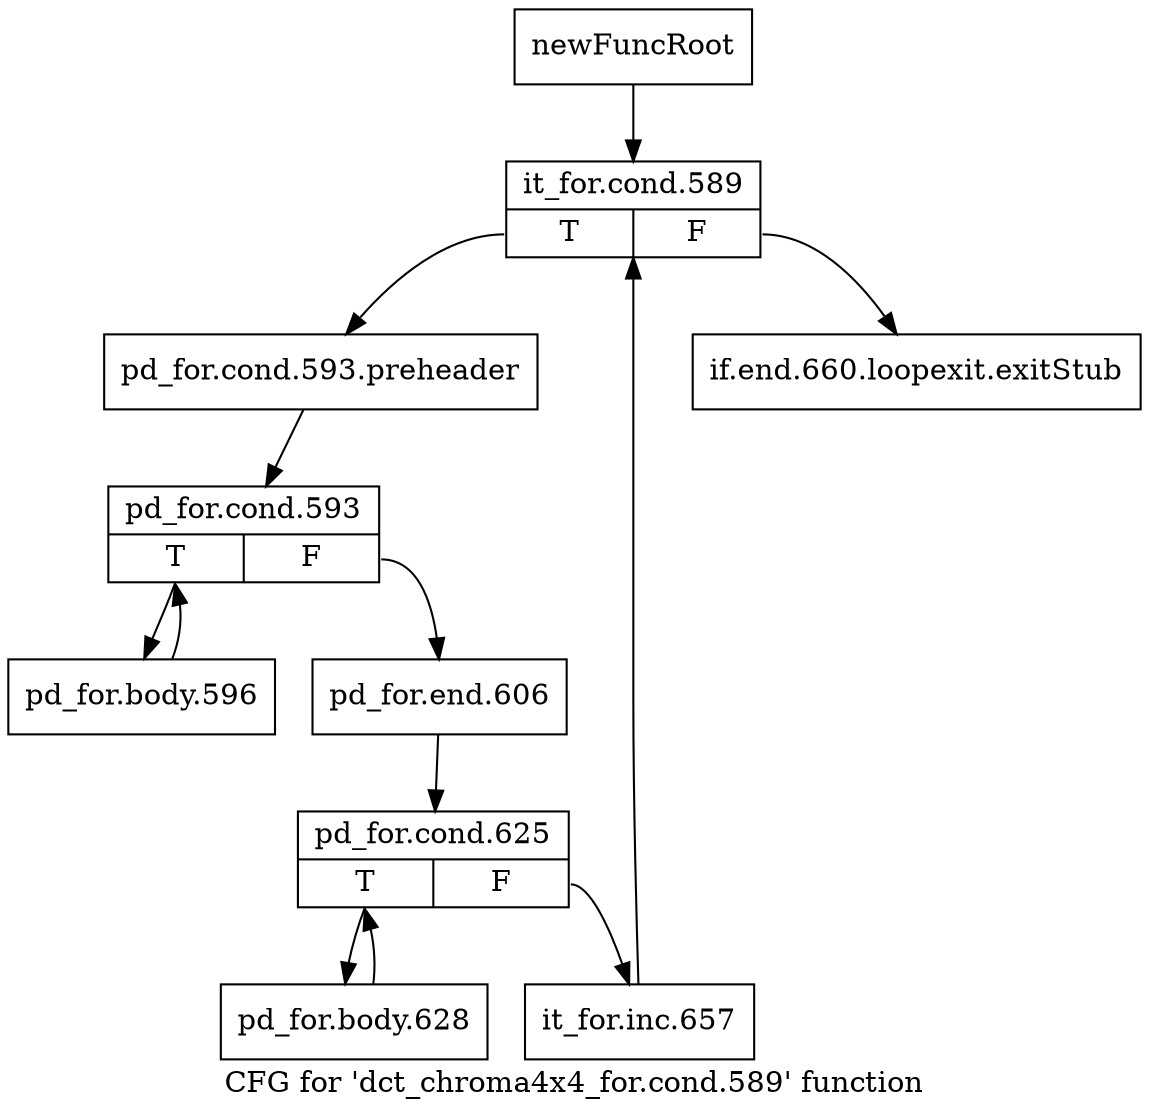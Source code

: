 digraph "CFG for 'dct_chroma4x4_for.cond.589' function" {
	label="CFG for 'dct_chroma4x4_for.cond.589' function";

	Node0x22a7b70 [shape=record,label="{newFuncRoot}"];
	Node0x22a7b70 -> Node0x22a7c10;
	Node0x22a7bc0 [shape=record,label="{if.end.660.loopexit.exitStub}"];
	Node0x22a7c10 [shape=record,label="{it_for.cond.589|{<s0>T|<s1>F}}"];
	Node0x22a7c10:s0 -> Node0x22a7c60;
	Node0x22a7c10:s1 -> Node0x22a7bc0;
	Node0x22a7c60 [shape=record,label="{pd_for.cond.593.preheader}"];
	Node0x22a7c60 -> Node0x22a7cb0;
	Node0x22a7cb0 [shape=record,label="{pd_for.cond.593|{<s0>T|<s1>F}}"];
	Node0x22a7cb0:s0 -> Node0x22a7e40;
	Node0x22a7cb0:s1 -> Node0x22a7d00;
	Node0x22a7d00 [shape=record,label="{pd_for.end.606}"];
	Node0x22a7d00 -> Node0x22a7d50;
	Node0x22a7d50 [shape=record,label="{pd_for.cond.625|{<s0>T|<s1>F}}"];
	Node0x22a7d50:s0 -> Node0x22a7df0;
	Node0x22a7d50:s1 -> Node0x22a7da0;
	Node0x22a7da0 [shape=record,label="{it_for.inc.657}"];
	Node0x22a7da0 -> Node0x22a7c10;
	Node0x22a7df0 [shape=record,label="{pd_for.body.628}"];
	Node0x22a7df0 -> Node0x22a7d50;
	Node0x22a7e40 [shape=record,label="{pd_for.body.596}"];
	Node0x22a7e40 -> Node0x22a7cb0;
}
